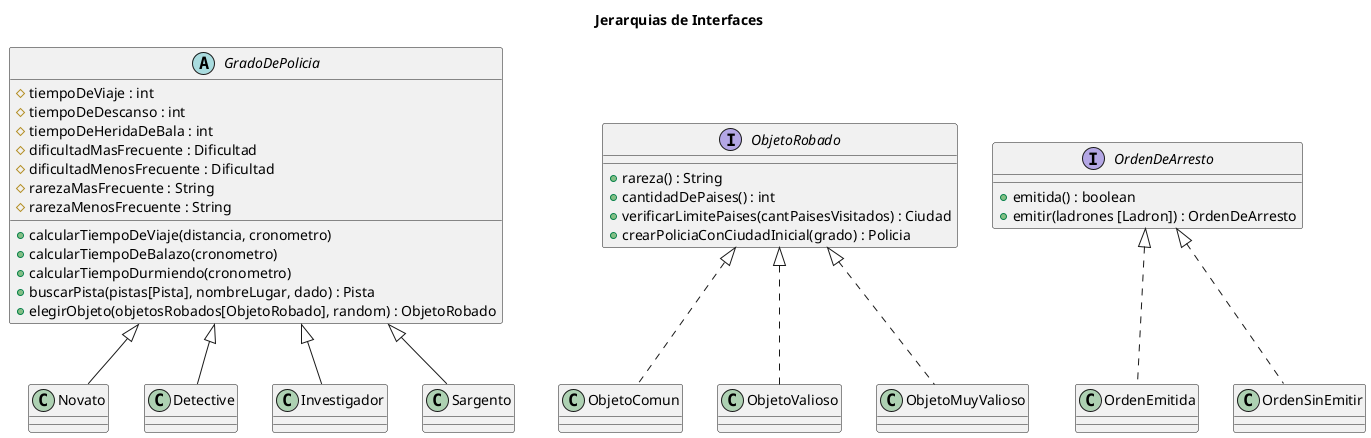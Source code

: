 @startuml
title Jerarquias de Interfaces
abstract class GradoDePolicia{
    # tiempoDeViaje : int
    # tiempoDeDescanso : int
    # tiempoDeHeridaDeBala : int
    # dificultadMasFrecuente : Dificultad
    # dificultadMenosFrecuente : Dificultad
    # rarezaMasFrecuente : String
    # rarezaMenosFrecuente : String
    + calcularTiempoDeViaje(distancia, cronometro)
    + calcularTiempoDeBalazo(cronometro)
    + calcularTiempoDurmiendo(cronometro)
    + buscarPista(pistas[Pista], nombreLugar, dado) : Pista
    + elegirObjeto(objetosRobados[ObjetoRobado], random) : ObjetoRobado
}
class Novato{}
class Detective{}
class Investigador{}
class Sargento{}

interface ObjetoRobado{
    + rareza() : String
    + cantidadDePaises() : int
    + verificarLimitePaises(cantPaisesVisitados) : Ciudad
    + crearPoliciaConCiudadInicial(grado) : Policia
}

class ObjetoComun{}
class ObjetoValioso{}
class ObjetoMuyValioso{}


interface OrdenDeArresto{
    + emitida() : boolean
    + emitir(ladrones [Ladron]) : OrdenDeArresto
}

class OrdenEmitida{}
class OrdenSinEmitir{}

GradoDePolicia <|-- Novato
GradoDePolicia <|-- Detective
GradoDePolicia <|-- Investigador
GradoDePolicia <|-- Sargento

ObjetoRobado <|.. ObjetoComun
ObjetoRobado <|.. ObjetoValioso
ObjetoRobado <|.. ObjetoMuyValioso

OrdenDeArresto <|.. OrdenEmitida
OrdenDeArresto <|.. OrdenSinEmitir
@enduml